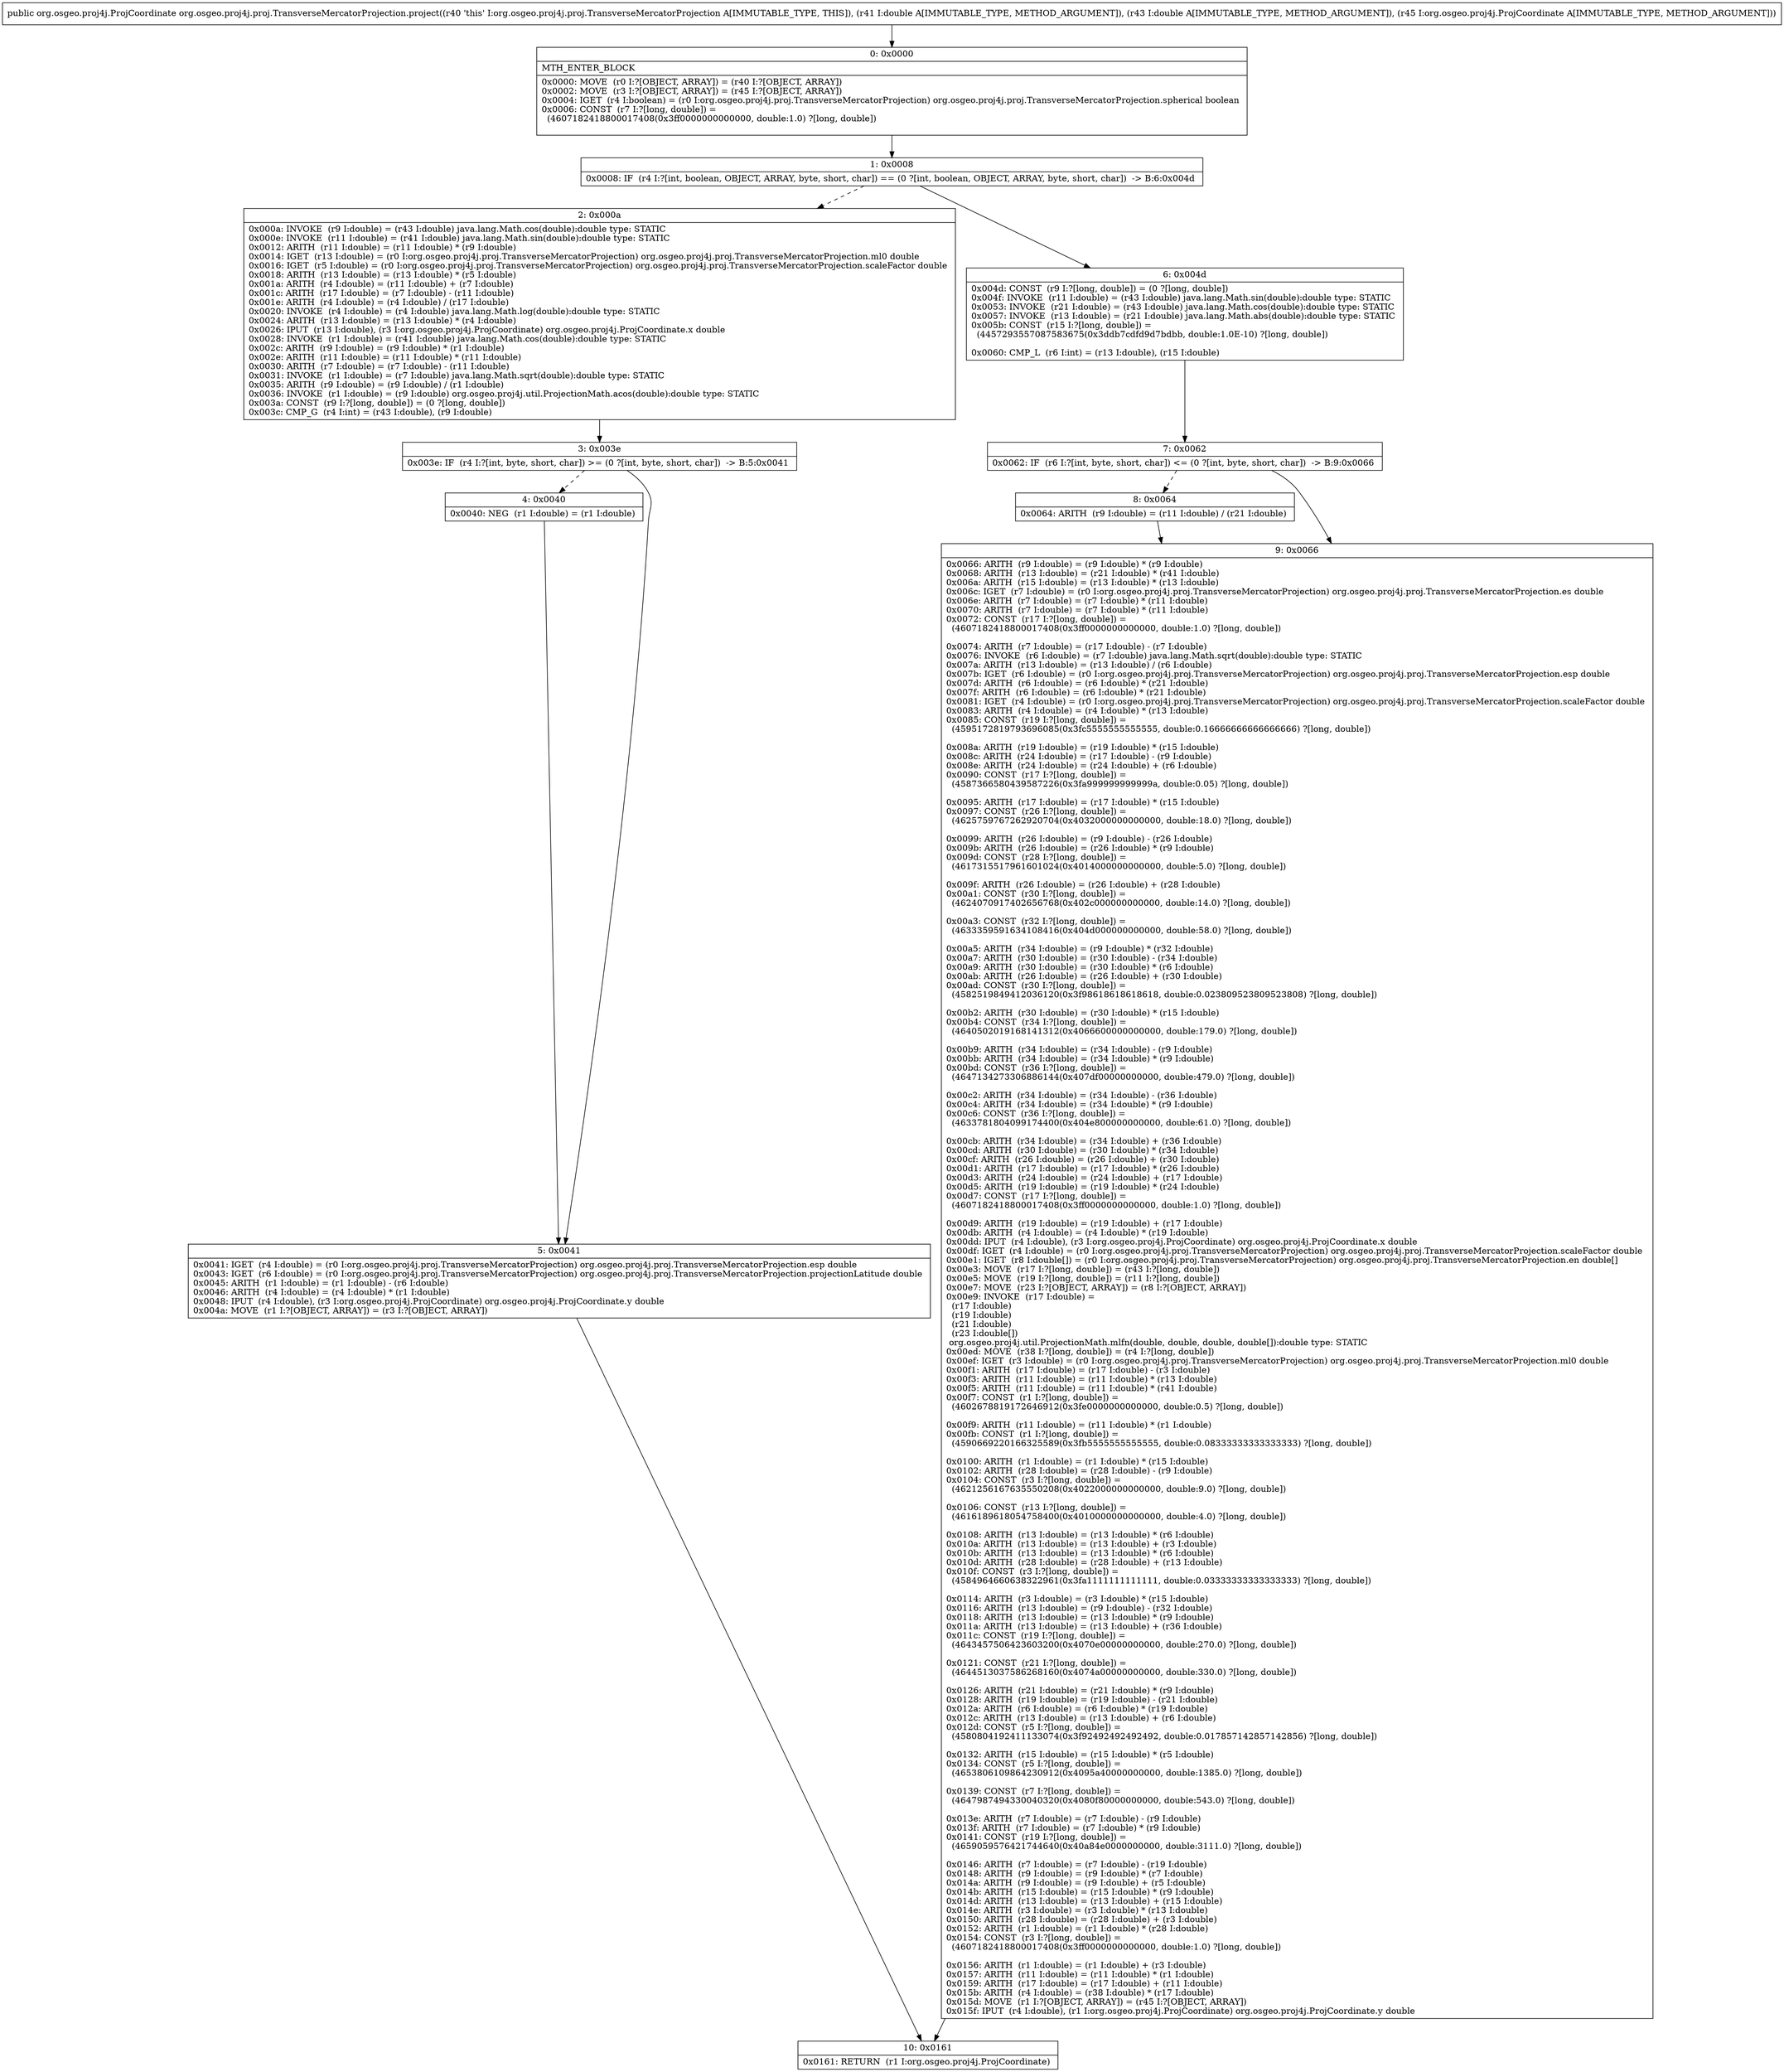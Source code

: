 digraph "CFG fororg.osgeo.proj4j.proj.TransverseMercatorProjection.project(DDLorg\/osgeo\/proj4j\/ProjCoordinate;)Lorg\/osgeo\/proj4j\/ProjCoordinate;" {
Node_0 [shape=record,label="{0\:\ 0x0000|MTH_ENTER_BLOCK\l|0x0000: MOVE  (r0 I:?[OBJECT, ARRAY]) = (r40 I:?[OBJECT, ARRAY]) \l0x0002: MOVE  (r3 I:?[OBJECT, ARRAY]) = (r45 I:?[OBJECT, ARRAY]) \l0x0004: IGET  (r4 I:boolean) = (r0 I:org.osgeo.proj4j.proj.TransverseMercatorProjection) org.osgeo.proj4j.proj.TransverseMercatorProjection.spherical boolean \l0x0006: CONST  (r7 I:?[long, double]) = \l  (4607182418800017408(0x3ff0000000000000, double:1.0) ?[long, double])\l \l}"];
Node_1 [shape=record,label="{1\:\ 0x0008|0x0008: IF  (r4 I:?[int, boolean, OBJECT, ARRAY, byte, short, char]) == (0 ?[int, boolean, OBJECT, ARRAY, byte, short, char])  \-\> B:6:0x004d \l}"];
Node_2 [shape=record,label="{2\:\ 0x000a|0x000a: INVOKE  (r9 I:double) = (r43 I:double) java.lang.Math.cos(double):double type: STATIC \l0x000e: INVOKE  (r11 I:double) = (r41 I:double) java.lang.Math.sin(double):double type: STATIC \l0x0012: ARITH  (r11 I:double) = (r11 I:double) * (r9 I:double) \l0x0014: IGET  (r13 I:double) = (r0 I:org.osgeo.proj4j.proj.TransverseMercatorProjection) org.osgeo.proj4j.proj.TransverseMercatorProjection.ml0 double \l0x0016: IGET  (r5 I:double) = (r0 I:org.osgeo.proj4j.proj.TransverseMercatorProjection) org.osgeo.proj4j.proj.TransverseMercatorProjection.scaleFactor double \l0x0018: ARITH  (r13 I:double) = (r13 I:double) * (r5 I:double) \l0x001a: ARITH  (r4 I:double) = (r11 I:double) + (r7 I:double) \l0x001c: ARITH  (r17 I:double) = (r7 I:double) \- (r11 I:double) \l0x001e: ARITH  (r4 I:double) = (r4 I:double) \/ (r17 I:double) \l0x0020: INVOKE  (r4 I:double) = (r4 I:double) java.lang.Math.log(double):double type: STATIC \l0x0024: ARITH  (r13 I:double) = (r13 I:double) * (r4 I:double) \l0x0026: IPUT  (r13 I:double), (r3 I:org.osgeo.proj4j.ProjCoordinate) org.osgeo.proj4j.ProjCoordinate.x double \l0x0028: INVOKE  (r1 I:double) = (r41 I:double) java.lang.Math.cos(double):double type: STATIC \l0x002c: ARITH  (r9 I:double) = (r9 I:double) * (r1 I:double) \l0x002e: ARITH  (r11 I:double) = (r11 I:double) * (r11 I:double) \l0x0030: ARITH  (r7 I:double) = (r7 I:double) \- (r11 I:double) \l0x0031: INVOKE  (r1 I:double) = (r7 I:double) java.lang.Math.sqrt(double):double type: STATIC \l0x0035: ARITH  (r9 I:double) = (r9 I:double) \/ (r1 I:double) \l0x0036: INVOKE  (r1 I:double) = (r9 I:double) org.osgeo.proj4j.util.ProjectionMath.acos(double):double type: STATIC \l0x003a: CONST  (r9 I:?[long, double]) = (0 ?[long, double]) \l0x003c: CMP_G  (r4 I:int) = (r43 I:double), (r9 I:double) \l}"];
Node_3 [shape=record,label="{3\:\ 0x003e|0x003e: IF  (r4 I:?[int, byte, short, char]) \>= (0 ?[int, byte, short, char])  \-\> B:5:0x0041 \l}"];
Node_4 [shape=record,label="{4\:\ 0x0040|0x0040: NEG  (r1 I:double) = (r1 I:double) \l}"];
Node_5 [shape=record,label="{5\:\ 0x0041|0x0041: IGET  (r4 I:double) = (r0 I:org.osgeo.proj4j.proj.TransverseMercatorProjection) org.osgeo.proj4j.proj.TransverseMercatorProjection.esp double \l0x0043: IGET  (r6 I:double) = (r0 I:org.osgeo.proj4j.proj.TransverseMercatorProjection) org.osgeo.proj4j.proj.TransverseMercatorProjection.projectionLatitude double \l0x0045: ARITH  (r1 I:double) = (r1 I:double) \- (r6 I:double) \l0x0046: ARITH  (r4 I:double) = (r4 I:double) * (r1 I:double) \l0x0048: IPUT  (r4 I:double), (r3 I:org.osgeo.proj4j.ProjCoordinate) org.osgeo.proj4j.ProjCoordinate.y double \l0x004a: MOVE  (r1 I:?[OBJECT, ARRAY]) = (r3 I:?[OBJECT, ARRAY]) \l}"];
Node_6 [shape=record,label="{6\:\ 0x004d|0x004d: CONST  (r9 I:?[long, double]) = (0 ?[long, double]) \l0x004f: INVOKE  (r11 I:double) = (r43 I:double) java.lang.Math.sin(double):double type: STATIC \l0x0053: INVOKE  (r21 I:double) = (r43 I:double) java.lang.Math.cos(double):double type: STATIC \l0x0057: INVOKE  (r13 I:double) = (r21 I:double) java.lang.Math.abs(double):double type: STATIC \l0x005b: CONST  (r15 I:?[long, double]) = \l  (4457293557087583675(0x3ddb7cdfd9d7bdbb, double:1.0E\-10) ?[long, double])\l \l0x0060: CMP_L  (r6 I:int) = (r13 I:double), (r15 I:double) \l}"];
Node_7 [shape=record,label="{7\:\ 0x0062|0x0062: IF  (r6 I:?[int, byte, short, char]) \<= (0 ?[int, byte, short, char])  \-\> B:9:0x0066 \l}"];
Node_8 [shape=record,label="{8\:\ 0x0064|0x0064: ARITH  (r9 I:double) = (r11 I:double) \/ (r21 I:double) \l}"];
Node_9 [shape=record,label="{9\:\ 0x0066|0x0066: ARITH  (r9 I:double) = (r9 I:double) * (r9 I:double) \l0x0068: ARITH  (r13 I:double) = (r21 I:double) * (r41 I:double) \l0x006a: ARITH  (r15 I:double) = (r13 I:double) * (r13 I:double) \l0x006c: IGET  (r7 I:double) = (r0 I:org.osgeo.proj4j.proj.TransverseMercatorProjection) org.osgeo.proj4j.proj.TransverseMercatorProjection.es double \l0x006e: ARITH  (r7 I:double) = (r7 I:double) * (r11 I:double) \l0x0070: ARITH  (r7 I:double) = (r7 I:double) * (r11 I:double) \l0x0072: CONST  (r17 I:?[long, double]) = \l  (4607182418800017408(0x3ff0000000000000, double:1.0) ?[long, double])\l \l0x0074: ARITH  (r7 I:double) = (r17 I:double) \- (r7 I:double) \l0x0076: INVOKE  (r6 I:double) = (r7 I:double) java.lang.Math.sqrt(double):double type: STATIC \l0x007a: ARITH  (r13 I:double) = (r13 I:double) \/ (r6 I:double) \l0x007b: IGET  (r6 I:double) = (r0 I:org.osgeo.proj4j.proj.TransverseMercatorProjection) org.osgeo.proj4j.proj.TransverseMercatorProjection.esp double \l0x007d: ARITH  (r6 I:double) = (r6 I:double) * (r21 I:double) \l0x007f: ARITH  (r6 I:double) = (r6 I:double) * (r21 I:double) \l0x0081: IGET  (r4 I:double) = (r0 I:org.osgeo.proj4j.proj.TransverseMercatorProjection) org.osgeo.proj4j.proj.TransverseMercatorProjection.scaleFactor double \l0x0083: ARITH  (r4 I:double) = (r4 I:double) * (r13 I:double) \l0x0085: CONST  (r19 I:?[long, double]) = \l  (4595172819793696085(0x3fc5555555555555, double:0.16666666666666666) ?[long, double])\l \l0x008a: ARITH  (r19 I:double) = (r19 I:double) * (r15 I:double) \l0x008c: ARITH  (r24 I:double) = (r17 I:double) \- (r9 I:double) \l0x008e: ARITH  (r24 I:double) = (r24 I:double) + (r6 I:double) \l0x0090: CONST  (r17 I:?[long, double]) = \l  (4587366580439587226(0x3fa999999999999a, double:0.05) ?[long, double])\l \l0x0095: ARITH  (r17 I:double) = (r17 I:double) * (r15 I:double) \l0x0097: CONST  (r26 I:?[long, double]) = \l  (4625759767262920704(0x4032000000000000, double:18.0) ?[long, double])\l \l0x0099: ARITH  (r26 I:double) = (r9 I:double) \- (r26 I:double) \l0x009b: ARITH  (r26 I:double) = (r26 I:double) * (r9 I:double) \l0x009d: CONST  (r28 I:?[long, double]) = \l  (4617315517961601024(0x4014000000000000, double:5.0) ?[long, double])\l \l0x009f: ARITH  (r26 I:double) = (r26 I:double) + (r28 I:double) \l0x00a1: CONST  (r30 I:?[long, double]) = \l  (4624070917402656768(0x402c000000000000, double:14.0) ?[long, double])\l \l0x00a3: CONST  (r32 I:?[long, double]) = \l  (4633359591634108416(0x404d000000000000, double:58.0) ?[long, double])\l \l0x00a5: ARITH  (r34 I:double) = (r9 I:double) * (r32 I:double) \l0x00a7: ARITH  (r30 I:double) = (r30 I:double) \- (r34 I:double) \l0x00a9: ARITH  (r30 I:double) = (r30 I:double) * (r6 I:double) \l0x00ab: ARITH  (r26 I:double) = (r26 I:double) + (r30 I:double) \l0x00ad: CONST  (r30 I:?[long, double]) = \l  (4582519849412036120(0x3f98618618618618, double:0.023809523809523808) ?[long, double])\l \l0x00b2: ARITH  (r30 I:double) = (r30 I:double) * (r15 I:double) \l0x00b4: CONST  (r34 I:?[long, double]) = \l  (4640502019168141312(0x4066600000000000, double:179.0) ?[long, double])\l \l0x00b9: ARITH  (r34 I:double) = (r34 I:double) \- (r9 I:double) \l0x00bb: ARITH  (r34 I:double) = (r34 I:double) * (r9 I:double) \l0x00bd: CONST  (r36 I:?[long, double]) = \l  (4647134273306886144(0x407df00000000000, double:479.0) ?[long, double])\l \l0x00c2: ARITH  (r34 I:double) = (r34 I:double) \- (r36 I:double) \l0x00c4: ARITH  (r34 I:double) = (r34 I:double) * (r9 I:double) \l0x00c6: CONST  (r36 I:?[long, double]) = \l  (4633781804099174400(0x404e800000000000, double:61.0) ?[long, double])\l \l0x00cb: ARITH  (r34 I:double) = (r34 I:double) + (r36 I:double) \l0x00cd: ARITH  (r30 I:double) = (r30 I:double) * (r34 I:double) \l0x00cf: ARITH  (r26 I:double) = (r26 I:double) + (r30 I:double) \l0x00d1: ARITH  (r17 I:double) = (r17 I:double) * (r26 I:double) \l0x00d3: ARITH  (r24 I:double) = (r24 I:double) + (r17 I:double) \l0x00d5: ARITH  (r19 I:double) = (r19 I:double) * (r24 I:double) \l0x00d7: CONST  (r17 I:?[long, double]) = \l  (4607182418800017408(0x3ff0000000000000, double:1.0) ?[long, double])\l \l0x00d9: ARITH  (r19 I:double) = (r19 I:double) + (r17 I:double) \l0x00db: ARITH  (r4 I:double) = (r4 I:double) * (r19 I:double) \l0x00dd: IPUT  (r4 I:double), (r3 I:org.osgeo.proj4j.ProjCoordinate) org.osgeo.proj4j.ProjCoordinate.x double \l0x00df: IGET  (r4 I:double) = (r0 I:org.osgeo.proj4j.proj.TransverseMercatorProjection) org.osgeo.proj4j.proj.TransverseMercatorProjection.scaleFactor double \l0x00e1: IGET  (r8 I:double[]) = (r0 I:org.osgeo.proj4j.proj.TransverseMercatorProjection) org.osgeo.proj4j.proj.TransverseMercatorProjection.en double[] \l0x00e3: MOVE  (r17 I:?[long, double]) = (r43 I:?[long, double]) \l0x00e5: MOVE  (r19 I:?[long, double]) = (r11 I:?[long, double]) \l0x00e7: MOVE  (r23 I:?[OBJECT, ARRAY]) = (r8 I:?[OBJECT, ARRAY]) \l0x00e9: INVOKE  (r17 I:double) = \l  (r17 I:double)\l  (r19 I:double)\l  (r21 I:double)\l  (r23 I:double[])\l org.osgeo.proj4j.util.ProjectionMath.mlfn(double, double, double, double[]):double type: STATIC \l0x00ed: MOVE  (r38 I:?[long, double]) = (r4 I:?[long, double]) \l0x00ef: IGET  (r3 I:double) = (r0 I:org.osgeo.proj4j.proj.TransverseMercatorProjection) org.osgeo.proj4j.proj.TransverseMercatorProjection.ml0 double \l0x00f1: ARITH  (r17 I:double) = (r17 I:double) \- (r3 I:double) \l0x00f3: ARITH  (r11 I:double) = (r11 I:double) * (r13 I:double) \l0x00f5: ARITH  (r11 I:double) = (r11 I:double) * (r41 I:double) \l0x00f7: CONST  (r1 I:?[long, double]) = \l  (4602678819172646912(0x3fe0000000000000, double:0.5) ?[long, double])\l \l0x00f9: ARITH  (r11 I:double) = (r11 I:double) * (r1 I:double) \l0x00fb: CONST  (r1 I:?[long, double]) = \l  (4590669220166325589(0x3fb5555555555555, double:0.08333333333333333) ?[long, double])\l \l0x0100: ARITH  (r1 I:double) = (r1 I:double) * (r15 I:double) \l0x0102: ARITH  (r28 I:double) = (r28 I:double) \- (r9 I:double) \l0x0104: CONST  (r3 I:?[long, double]) = \l  (4621256167635550208(0x4022000000000000, double:9.0) ?[long, double])\l \l0x0106: CONST  (r13 I:?[long, double]) = \l  (4616189618054758400(0x4010000000000000, double:4.0) ?[long, double])\l \l0x0108: ARITH  (r13 I:double) = (r13 I:double) * (r6 I:double) \l0x010a: ARITH  (r13 I:double) = (r13 I:double) + (r3 I:double) \l0x010b: ARITH  (r13 I:double) = (r13 I:double) * (r6 I:double) \l0x010d: ARITH  (r28 I:double) = (r28 I:double) + (r13 I:double) \l0x010f: CONST  (r3 I:?[long, double]) = \l  (4584964660638322961(0x3fa1111111111111, double:0.03333333333333333) ?[long, double])\l \l0x0114: ARITH  (r3 I:double) = (r3 I:double) * (r15 I:double) \l0x0116: ARITH  (r13 I:double) = (r9 I:double) \- (r32 I:double) \l0x0118: ARITH  (r13 I:double) = (r13 I:double) * (r9 I:double) \l0x011a: ARITH  (r13 I:double) = (r13 I:double) + (r36 I:double) \l0x011c: CONST  (r19 I:?[long, double]) = \l  (4643457506423603200(0x4070e00000000000, double:270.0) ?[long, double])\l \l0x0121: CONST  (r21 I:?[long, double]) = \l  (4644513037586268160(0x4074a00000000000, double:330.0) ?[long, double])\l \l0x0126: ARITH  (r21 I:double) = (r21 I:double) * (r9 I:double) \l0x0128: ARITH  (r19 I:double) = (r19 I:double) \- (r21 I:double) \l0x012a: ARITH  (r6 I:double) = (r6 I:double) * (r19 I:double) \l0x012c: ARITH  (r13 I:double) = (r13 I:double) + (r6 I:double) \l0x012d: CONST  (r5 I:?[long, double]) = \l  (4580804192411133074(0x3f92492492492492, double:0.017857142857142856) ?[long, double])\l \l0x0132: ARITH  (r15 I:double) = (r15 I:double) * (r5 I:double) \l0x0134: CONST  (r5 I:?[long, double]) = \l  (4653806109864230912(0x4095a40000000000, double:1385.0) ?[long, double])\l \l0x0139: CONST  (r7 I:?[long, double]) = \l  (4647987494330040320(0x4080f80000000000, double:543.0) ?[long, double])\l \l0x013e: ARITH  (r7 I:double) = (r7 I:double) \- (r9 I:double) \l0x013f: ARITH  (r7 I:double) = (r7 I:double) * (r9 I:double) \l0x0141: CONST  (r19 I:?[long, double]) = \l  (4659059576421744640(0x40a84e0000000000, double:3111.0) ?[long, double])\l \l0x0146: ARITH  (r7 I:double) = (r7 I:double) \- (r19 I:double) \l0x0148: ARITH  (r9 I:double) = (r9 I:double) * (r7 I:double) \l0x014a: ARITH  (r9 I:double) = (r9 I:double) + (r5 I:double) \l0x014b: ARITH  (r15 I:double) = (r15 I:double) * (r9 I:double) \l0x014d: ARITH  (r13 I:double) = (r13 I:double) + (r15 I:double) \l0x014e: ARITH  (r3 I:double) = (r3 I:double) * (r13 I:double) \l0x0150: ARITH  (r28 I:double) = (r28 I:double) + (r3 I:double) \l0x0152: ARITH  (r1 I:double) = (r1 I:double) * (r28 I:double) \l0x0154: CONST  (r3 I:?[long, double]) = \l  (4607182418800017408(0x3ff0000000000000, double:1.0) ?[long, double])\l \l0x0156: ARITH  (r1 I:double) = (r1 I:double) + (r3 I:double) \l0x0157: ARITH  (r11 I:double) = (r11 I:double) * (r1 I:double) \l0x0159: ARITH  (r17 I:double) = (r17 I:double) + (r11 I:double) \l0x015b: ARITH  (r4 I:double) = (r38 I:double) * (r17 I:double) \l0x015d: MOVE  (r1 I:?[OBJECT, ARRAY]) = (r45 I:?[OBJECT, ARRAY]) \l0x015f: IPUT  (r4 I:double), (r1 I:org.osgeo.proj4j.ProjCoordinate) org.osgeo.proj4j.ProjCoordinate.y double \l}"];
Node_10 [shape=record,label="{10\:\ 0x0161|0x0161: RETURN  (r1 I:org.osgeo.proj4j.ProjCoordinate) \l}"];
MethodNode[shape=record,label="{public org.osgeo.proj4j.ProjCoordinate org.osgeo.proj4j.proj.TransverseMercatorProjection.project((r40 'this' I:org.osgeo.proj4j.proj.TransverseMercatorProjection A[IMMUTABLE_TYPE, THIS]), (r41 I:double A[IMMUTABLE_TYPE, METHOD_ARGUMENT]), (r43 I:double A[IMMUTABLE_TYPE, METHOD_ARGUMENT]), (r45 I:org.osgeo.proj4j.ProjCoordinate A[IMMUTABLE_TYPE, METHOD_ARGUMENT])) }"];
MethodNode -> Node_0;
Node_0 -> Node_1;
Node_1 -> Node_2[style=dashed];
Node_1 -> Node_6;
Node_2 -> Node_3;
Node_3 -> Node_4[style=dashed];
Node_3 -> Node_5;
Node_4 -> Node_5;
Node_5 -> Node_10;
Node_6 -> Node_7;
Node_7 -> Node_8[style=dashed];
Node_7 -> Node_9;
Node_8 -> Node_9;
Node_9 -> Node_10;
}


